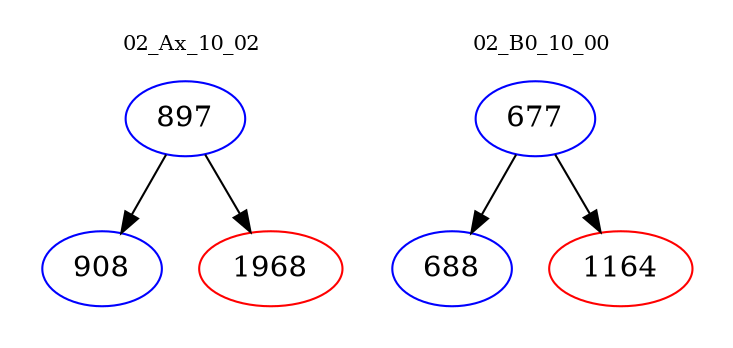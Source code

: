 digraph{
subgraph cluster_0 {
color = white
label = "02_Ax_10_02";
fontsize=10;
T0_897 [label="897", color="blue"]
T0_897 -> T0_908 [color="black"]
T0_908 [label="908", color="blue"]
T0_897 -> T0_1968 [color="black"]
T0_1968 [label="1968", color="red"]
}
subgraph cluster_1 {
color = white
label = "02_B0_10_00";
fontsize=10;
T1_677 [label="677", color="blue"]
T1_677 -> T1_688 [color="black"]
T1_688 [label="688", color="blue"]
T1_677 -> T1_1164 [color="black"]
T1_1164 [label="1164", color="red"]
}
}
